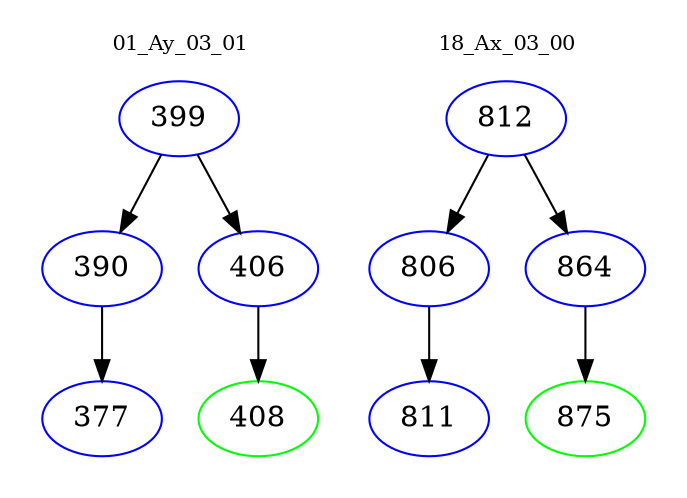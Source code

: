 digraph{
subgraph cluster_0 {
color = white
label = "01_Ay_03_01";
fontsize=10;
T0_399 [label="399", color="blue"]
T0_399 -> T0_390 [color="black"]
T0_390 [label="390", color="blue"]
T0_390 -> T0_377 [color="black"]
T0_377 [label="377", color="blue"]
T0_399 -> T0_406 [color="black"]
T0_406 [label="406", color="blue"]
T0_406 -> T0_408 [color="black"]
T0_408 [label="408", color="green"]
}
subgraph cluster_1 {
color = white
label = "18_Ax_03_00";
fontsize=10;
T1_812 [label="812", color="blue"]
T1_812 -> T1_806 [color="black"]
T1_806 [label="806", color="blue"]
T1_806 -> T1_811 [color="black"]
T1_811 [label="811", color="blue"]
T1_812 -> T1_864 [color="black"]
T1_864 [label="864", color="blue"]
T1_864 -> T1_875 [color="black"]
T1_875 [label="875", color="green"]
}
}

